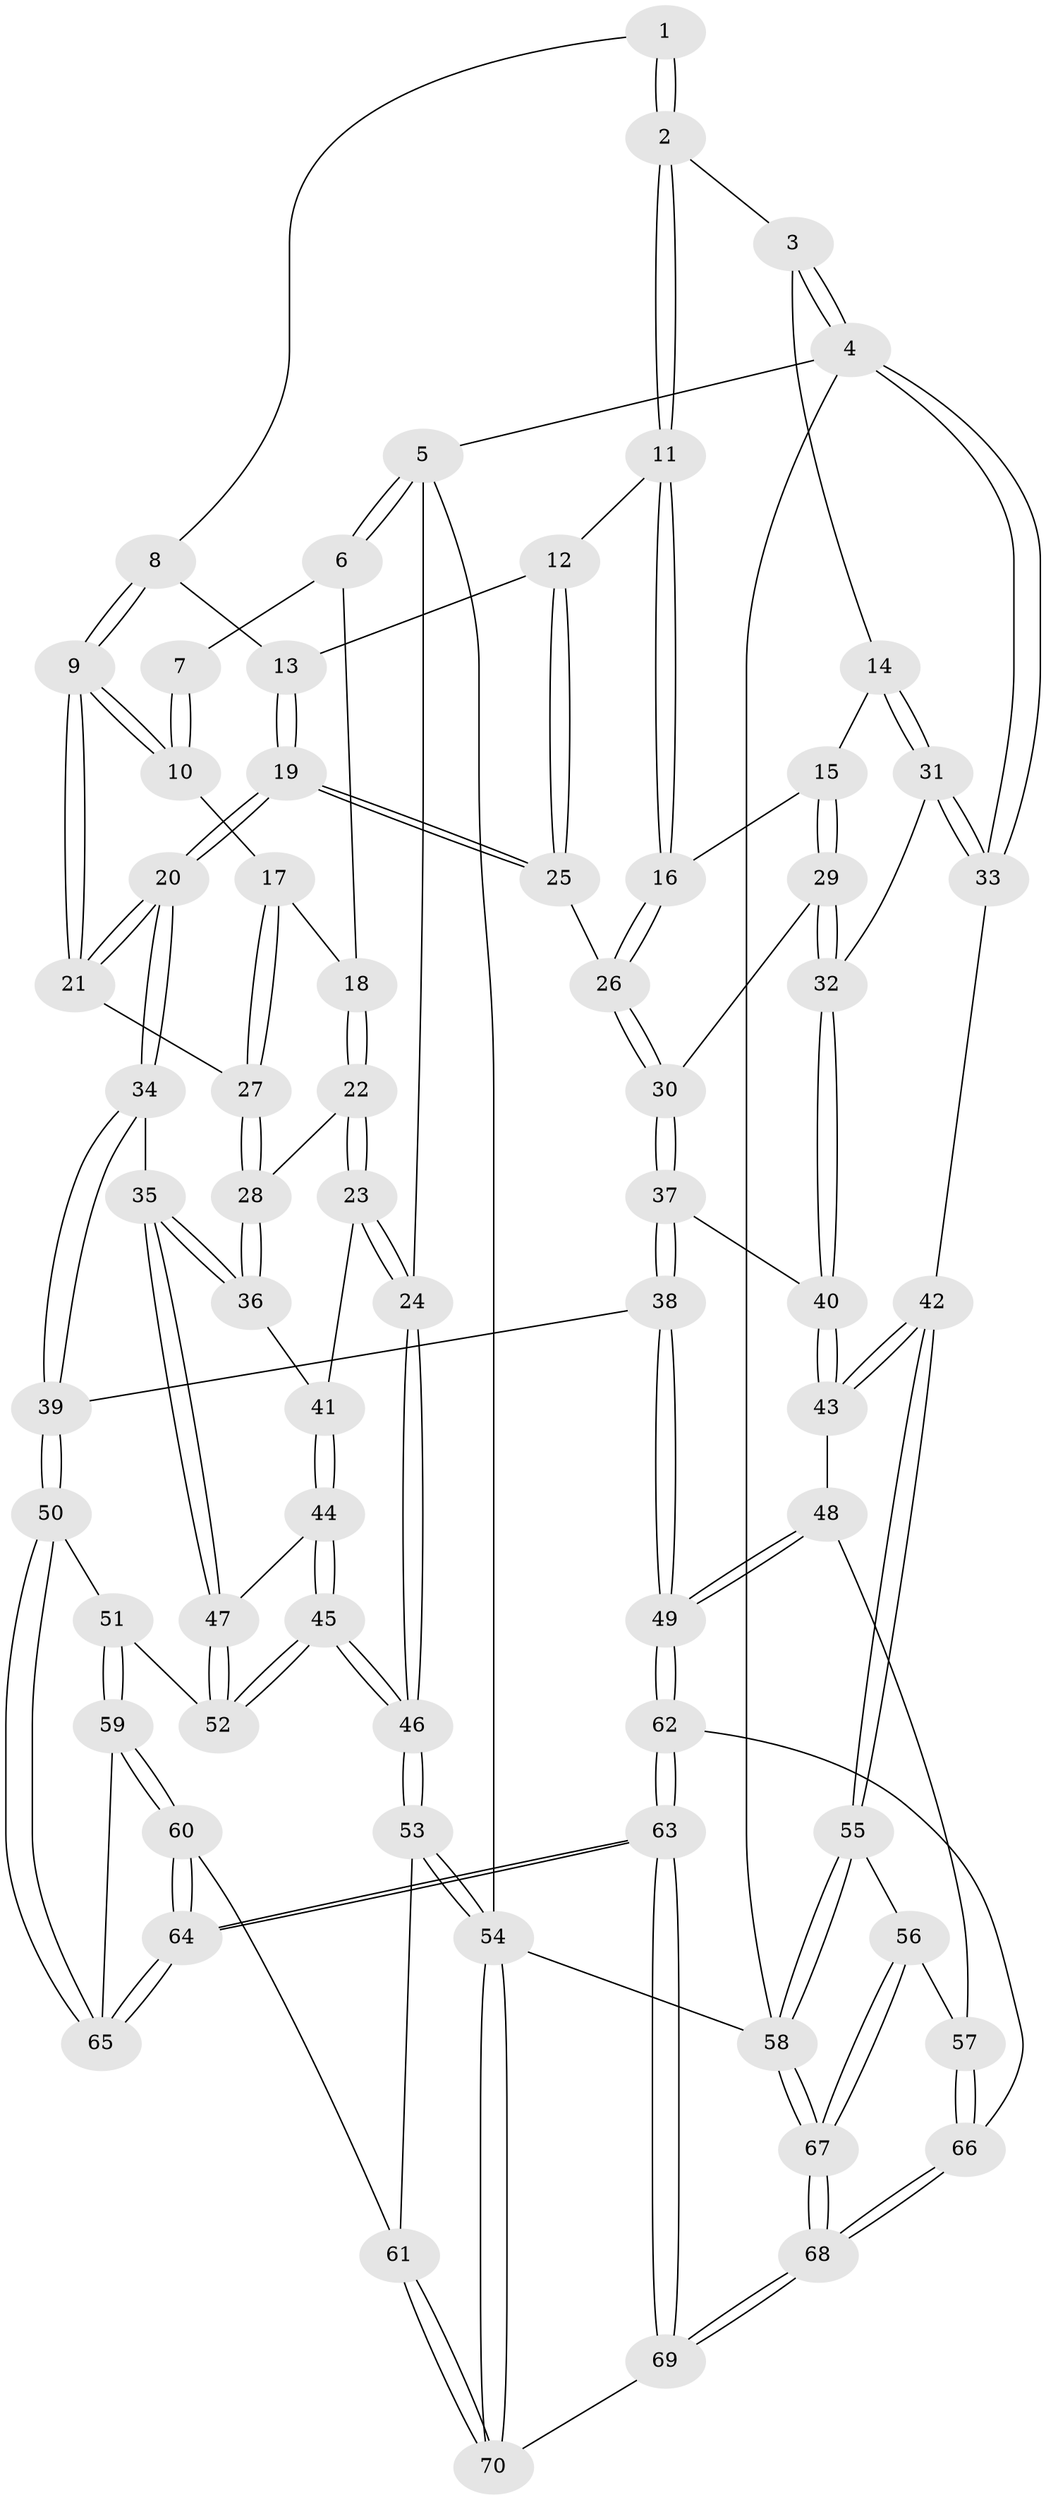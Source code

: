 // Generated by graph-tools (version 1.1) at 2025/11/02/27/25 16:11:56]
// undirected, 70 vertices, 172 edges
graph export_dot {
graph [start="1"]
  node [color=gray90,style=filled];
  1 [pos="+0.3631440430129451+0"];
  2 [pos="+0.6406768455686978+0"];
  3 [pos="+0.7551145994141903+0"];
  4 [pos="+1+0"];
  5 [pos="+0+0"];
  6 [pos="+0+0"];
  7 [pos="+0.1338967791402808+0"];
  8 [pos="+0.3518325594777066+0.0588810728148396"];
  9 [pos="+0.2569905159869717+0.19339092334157"];
  10 [pos="+0.23947851099104417+0.17462591630341018"];
  11 [pos="+0.6388570254987715+0"];
  12 [pos="+0.5103546588668838+0.1298697044928393"];
  13 [pos="+0.3876859210632736+0.12045788627815966"];
  14 [pos="+0.9273666982133736+0.17424509822931478"];
  15 [pos="+0.7523853713202102+0.1803259497897764"];
  16 [pos="+0.6813127068557929+0.08805320922672918"];
  17 [pos="+0.11774608609935946+0.12309810027624299"];
  18 [pos="+0.07700913288955424+0.0655161655864097"];
  19 [pos="+0.4236785953765817+0.2734712707385234"];
  20 [pos="+0.3755003028733239+0.3112432117456619"];
  21 [pos="+0.2578144967240711+0.20161576376809248"];
  22 [pos="+0.006737190617961302+0.31781303533949534"];
  23 [pos="+0+0.33055480921513153"];
  24 [pos="+0+0.3368937668810356"];
  25 [pos="+0.48388384826764935+0.25587367474874206"];
  26 [pos="+0.5756725248066525+0.2807515481373484"];
  27 [pos="+0.13086032655783916+0.27625152398949354"];
  28 [pos="+0.11373137350871129+0.30001797209643005"];
  29 [pos="+0.7455932467080327+0.27946889955033866"];
  30 [pos="+0.5968613492786322+0.3046945231261544"];
  31 [pos="+1+0.26168794974247067"];
  32 [pos="+0.8154000993628832+0.35676980307343825"];
  33 [pos="+1+0.2834592046826403"];
  34 [pos="+0.34502911217716664+0.41963872572978766"];
  35 [pos="+0.2833010873829416+0.4281520347792105"];
  36 [pos="+0.20379721355607847+0.3799414147155968"];
  37 [pos="+0.6129630927253652+0.44024231649209933"];
  38 [pos="+0.5470623447000355+0.5711493167689017"];
  39 [pos="+0.45491586419329605+0.5547159970654822"];
  40 [pos="+0.8001677303216201+0.3959630023176968"];
  41 [pos="+0.07540769782289104+0.4618328804260215"];
  42 [pos="+1+0.4634568872990775"];
  43 [pos="+0.830126488022082+0.5051839198201064"];
  44 [pos="+0.07568767303910305+0.46252089970962723"];
  45 [pos="+0+0.6310065158578418"];
  46 [pos="+0+0.6630880162912981"];
  47 [pos="+0.14327469926254108+0.5637286907316036"];
  48 [pos="+0.8142344652863374+0.5470325540575987"];
  49 [pos="+0.5767921778691962+0.6032190491072895"];
  50 [pos="+0.3586095912643775+0.6551487153731614"];
  51 [pos="+0.1644763079496387+0.6268831977331012"];
  52 [pos="+0.13940370184315415+0.5786642052832175"];
  53 [pos="+0+0.8458878851110053"];
  54 [pos="+0+1"];
  55 [pos="+1+0.5672787971797005"];
  56 [pos="+0.8971769352043817+0.6707456259786632"];
  57 [pos="+0.8835798174147144+0.6710366254729548"];
  58 [pos="+1+1"];
  59 [pos="+0.14037948559241+0.7807397651496875"];
  60 [pos="+0.11241952598461186+0.8253770895250007"];
  61 [pos="+0.1110125692821521+0.8262243909378202"];
  62 [pos="+0.6263060535534691+0.7613023056309781"];
  63 [pos="+0.47118555695687714+1"];
  64 [pos="+0.4113544131807994+0.9344512144170588"];
  65 [pos="+0.34303365767269195+0.7398269434681612"];
  66 [pos="+0.7817785664418124+0.7881746252157334"];
  67 [pos="+1+1"];
  68 [pos="+1+1"];
  69 [pos="+0.47379306034150415+1"];
  70 [pos="+0.21400913014493336+1"];
  1 -- 2;
  1 -- 2;
  1 -- 8;
  2 -- 3;
  2 -- 11;
  2 -- 11;
  3 -- 4;
  3 -- 4;
  3 -- 14;
  4 -- 5;
  4 -- 33;
  4 -- 33;
  4 -- 58;
  5 -- 6;
  5 -- 6;
  5 -- 24;
  5 -- 54;
  6 -- 7;
  6 -- 18;
  7 -- 10;
  7 -- 10;
  8 -- 9;
  8 -- 9;
  8 -- 13;
  9 -- 10;
  9 -- 10;
  9 -- 21;
  9 -- 21;
  10 -- 17;
  11 -- 12;
  11 -- 16;
  11 -- 16;
  12 -- 13;
  12 -- 25;
  12 -- 25;
  13 -- 19;
  13 -- 19;
  14 -- 15;
  14 -- 31;
  14 -- 31;
  15 -- 16;
  15 -- 29;
  15 -- 29;
  16 -- 26;
  16 -- 26;
  17 -- 18;
  17 -- 27;
  17 -- 27;
  18 -- 22;
  18 -- 22;
  19 -- 20;
  19 -- 20;
  19 -- 25;
  19 -- 25;
  20 -- 21;
  20 -- 21;
  20 -- 34;
  20 -- 34;
  21 -- 27;
  22 -- 23;
  22 -- 23;
  22 -- 28;
  23 -- 24;
  23 -- 24;
  23 -- 41;
  24 -- 46;
  24 -- 46;
  25 -- 26;
  26 -- 30;
  26 -- 30;
  27 -- 28;
  27 -- 28;
  28 -- 36;
  28 -- 36;
  29 -- 30;
  29 -- 32;
  29 -- 32;
  30 -- 37;
  30 -- 37;
  31 -- 32;
  31 -- 33;
  31 -- 33;
  32 -- 40;
  32 -- 40;
  33 -- 42;
  34 -- 35;
  34 -- 39;
  34 -- 39;
  35 -- 36;
  35 -- 36;
  35 -- 47;
  35 -- 47;
  36 -- 41;
  37 -- 38;
  37 -- 38;
  37 -- 40;
  38 -- 39;
  38 -- 49;
  38 -- 49;
  39 -- 50;
  39 -- 50;
  40 -- 43;
  40 -- 43;
  41 -- 44;
  41 -- 44;
  42 -- 43;
  42 -- 43;
  42 -- 55;
  42 -- 55;
  43 -- 48;
  44 -- 45;
  44 -- 45;
  44 -- 47;
  45 -- 46;
  45 -- 46;
  45 -- 52;
  45 -- 52;
  46 -- 53;
  46 -- 53;
  47 -- 52;
  47 -- 52;
  48 -- 49;
  48 -- 49;
  48 -- 57;
  49 -- 62;
  49 -- 62;
  50 -- 51;
  50 -- 65;
  50 -- 65;
  51 -- 52;
  51 -- 59;
  51 -- 59;
  53 -- 54;
  53 -- 54;
  53 -- 61;
  54 -- 70;
  54 -- 70;
  54 -- 58;
  55 -- 56;
  55 -- 58;
  55 -- 58;
  56 -- 57;
  56 -- 67;
  56 -- 67;
  57 -- 66;
  57 -- 66;
  58 -- 67;
  58 -- 67;
  59 -- 60;
  59 -- 60;
  59 -- 65;
  60 -- 61;
  60 -- 64;
  60 -- 64;
  61 -- 70;
  61 -- 70;
  62 -- 63;
  62 -- 63;
  62 -- 66;
  63 -- 64;
  63 -- 64;
  63 -- 69;
  63 -- 69;
  64 -- 65;
  64 -- 65;
  66 -- 68;
  66 -- 68;
  67 -- 68;
  67 -- 68;
  68 -- 69;
  68 -- 69;
  69 -- 70;
}
